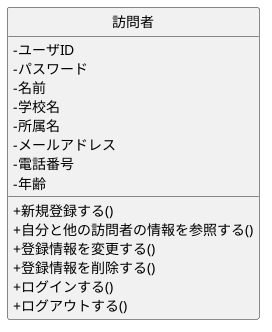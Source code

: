 @startuml Web訪問者システムクラス図
skinparam classAttributeIconSize 0
hide circle

class 訪問者 {
 -ユーザID
 -パスワード
 -名前
 -学校名
 -所属名
 -メールアドレス
 -電話番号
 -年齢

 +新規登録する()
 +自分と他の訪問者の情報を参照する()
 +登録情報を変更する()
 +登録情報を削除する()
 +ログインする()
 +ログアウトする()
}

@enduml